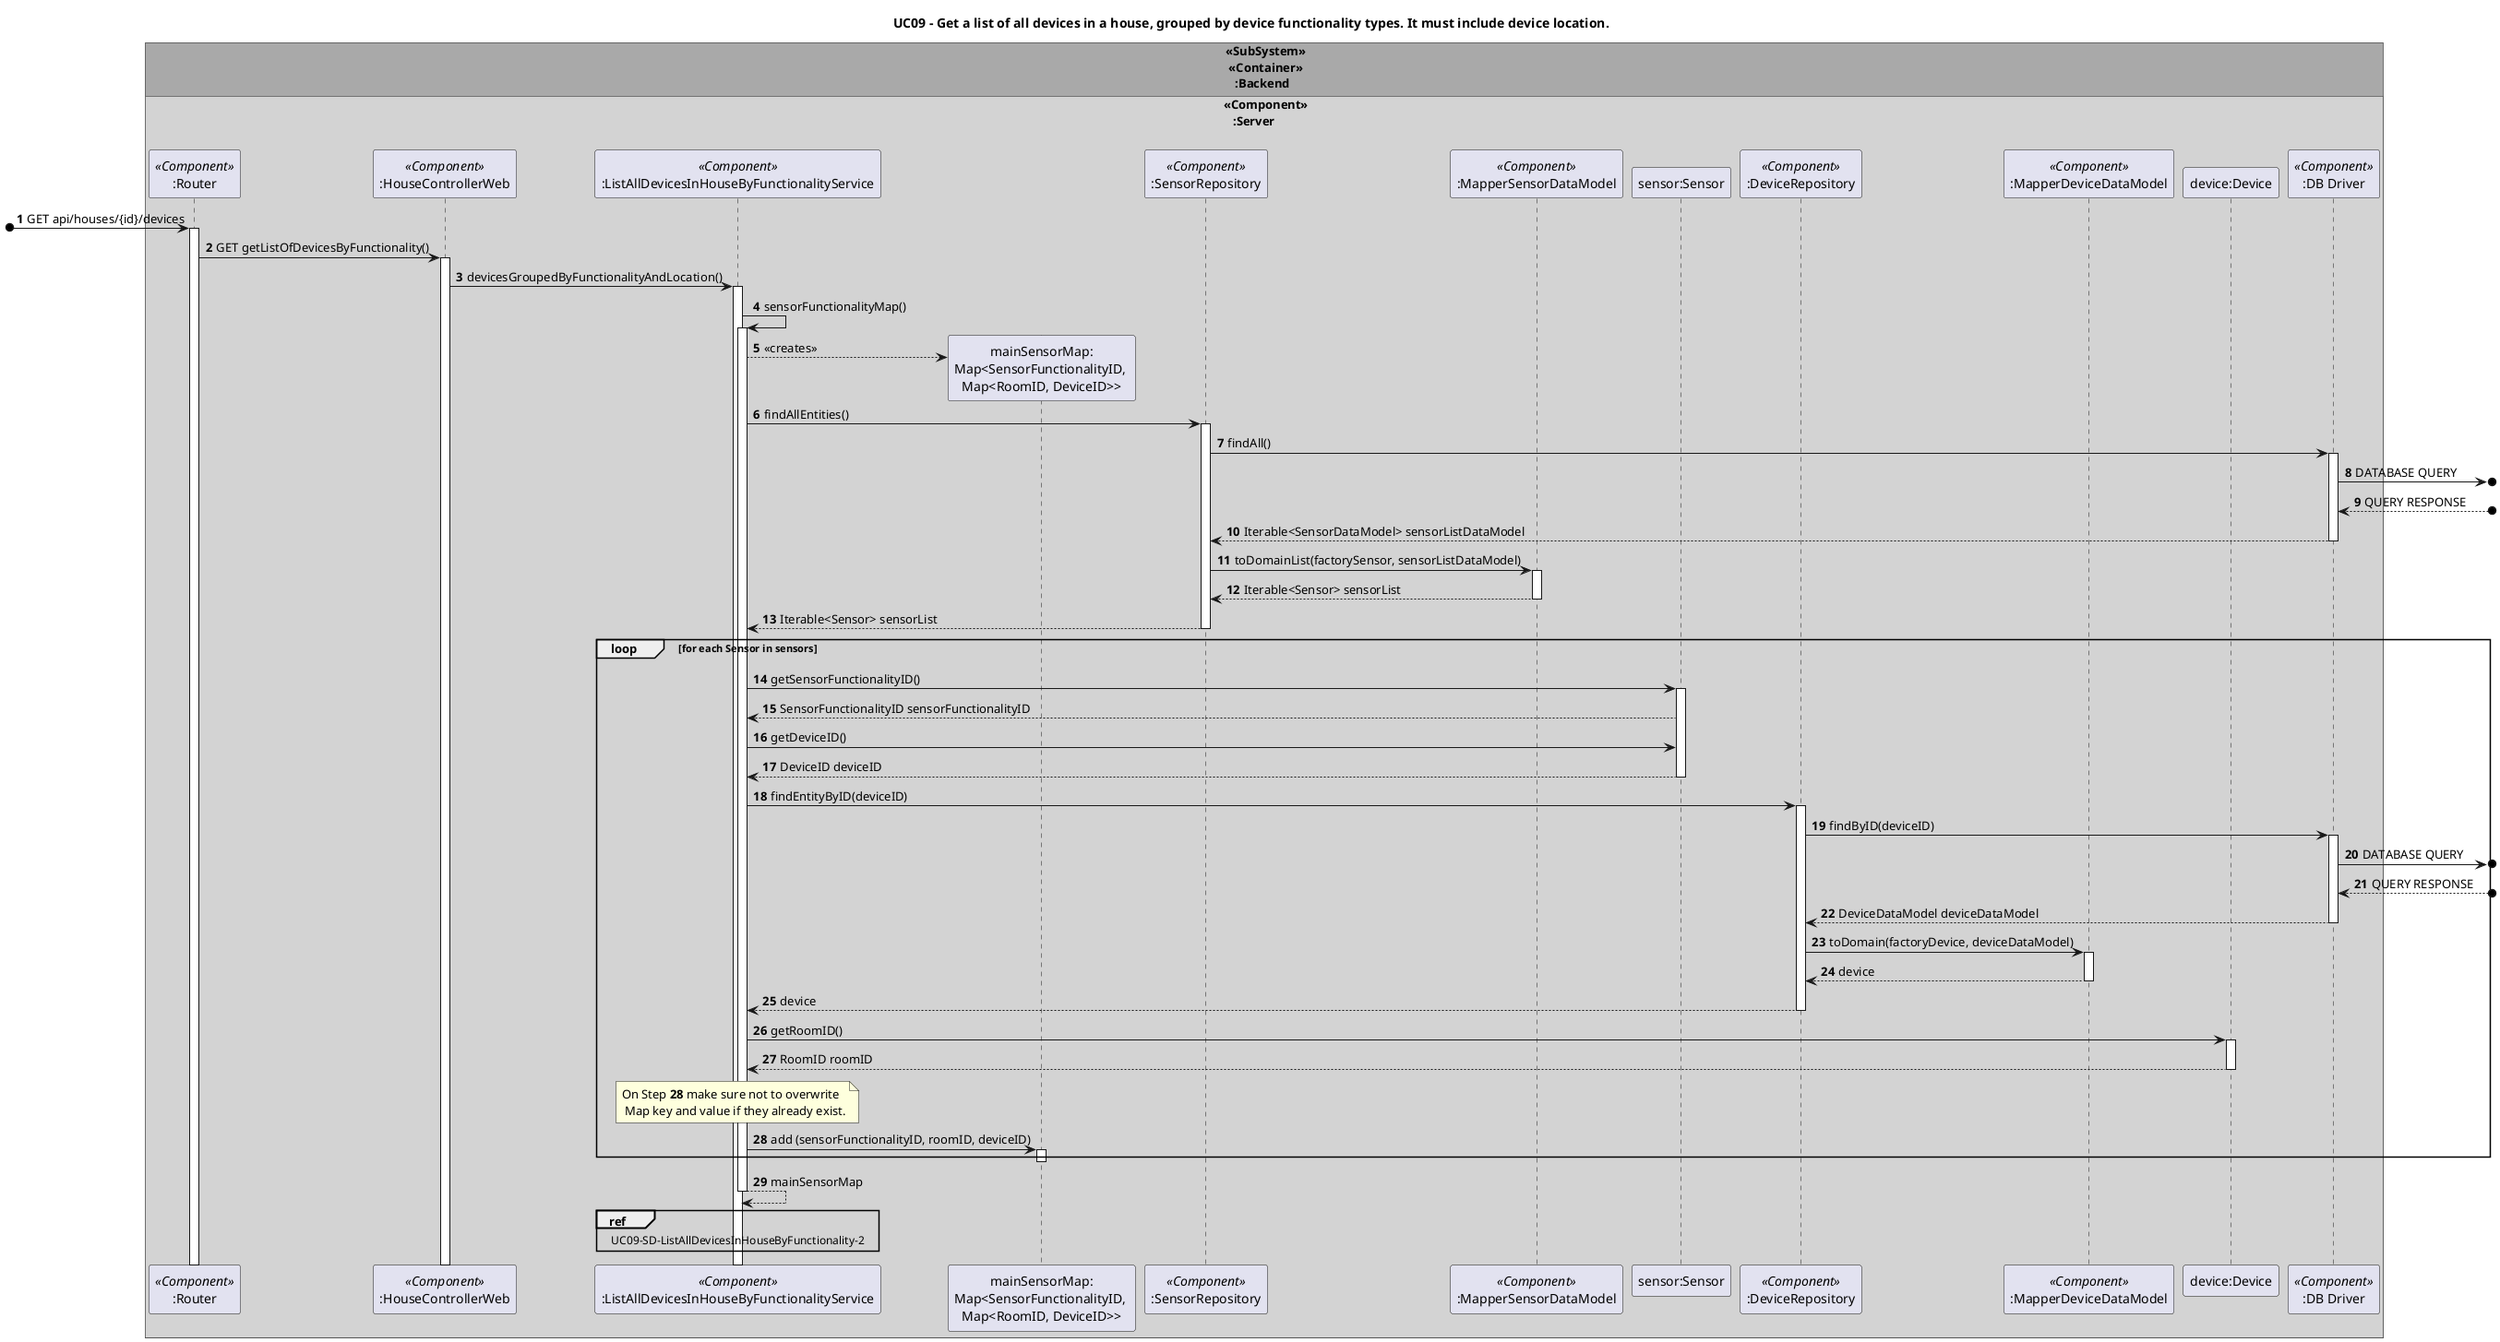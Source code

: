 @startuml
title UC09 - Get a list of all devices in a house, grouped by device functionality types. It must include device location.

autonumber

!pragma teoz true

box " <<SubSystem>>\n  <<Container>>\n    :Backend " #DarkGrey
box " <<Component>>\n    :Server" #LightGrey
participant ":Router" as Router <<Component>>

participant ":HouseControllerWeb" as US09Ctrl <<Component>>
participant ":ListAllDevicesInHouseByFunctionalityService" as HouseService <<Component>>
participant "mainSensorMap:\nMap<SensorFunctionalityID, \nMap<RoomID, DeviceID>>" as mainSensorMap
participant ":SensorRepository" as SensorRepository <<Component>>
participant ":MapperSensorDataModel" as MapperSensorDataModel <<Component>>
participant "sensor:Sensor" as Sensor
participant ":DeviceRepository" as DeviceRepository <<Component>>
participant ":MapperDeviceDataModel" as MapperDeviceDataModel <<Component>>
participant "device:Device" as Device

participant ":DB Driver" as DBDriver <<Component>>


[o-> Router: GET api/houses/{id}/devices
activate Router

'SECTION 1: CALL TO CONTROLLER AND CONTROLLER TO SERVICE'
Router -> US09Ctrl: GET getListOfDevicesByFunctionality()
activate US09Ctrl
US09Ctrl -> HouseService: devicesGroupedByFunctionalityAndLocation()
activate HouseService
'END SECTION'

'SECTION 2: ITERATE THROUGH SENSORS AND GROUP SENSORS BY FUNCTIONALITY'
HouseService -> HouseService: sensorFunctionalityMap()
    activate HouseService
        HouseService --> mainSensorMap**: <<creates>>
        HouseService -> SensorRepository: findAllEntities()
        activate SensorRepository
        SensorRepository -> DBDriver: findAll()
        activate DBDriver
        DBDriver ->o]: DATABASE QUERY
        DBDriver <--o]: QUERY RESPONSE
        DBDriver --> SensorRepository: Iterable<SensorDataModel> sensorListDataModel
        deactivate DBDriver
        SensorRepository -> MapperSensorDataModel: toDomainList(factorySensor, sensorListDataModel)
        activate MapperSensorDataModel
        MapperSensorDataModel --> SensorRepository: Iterable<Sensor> sensorList
        deactivate MapperSensorDataModel
        SensorRepository --> HouseService: Iterable<Sensor> sensorList
        deactivate SensorRepository
    'SECTION 2.1: LOOPING THROUGH EACH SENSOR'
    loop for each Sensor in sensors
        HouseService -> Sensor: getSensorFunctionalityID()
        activate Sensor
        Sensor --> HouseService: SensorFunctionalityID sensorFunctionalityID
        HouseService -> Sensor: getDeviceID()
        Sensor --> HouseService: DeviceID deviceID
        deactivate Sensor
        HouseService -> DeviceRepository: findEntityByID(deviceID)
        activate DeviceRepository
        DeviceRepository -> DBDriver: findByID(deviceID)
        activate DBDriver
        DBDriver ->o]: DATABASE QUERY
        DBDriver <--o]: QUERY RESPONSE
        DBDriver --> DeviceRepository: DeviceDataModel deviceDataModel
        deactivate DBDriver
        DeviceRepository -> MapperDeviceDataModel: toDomain(factoryDevice, deviceDataModel)
        activate MapperDeviceDataModel
        MapperDeviceDataModel --> DeviceRepository:  device
        deactivate MapperDeviceDataModel
        DeviceRepository --> HouseService:  device
        deactivate DeviceRepository
        HouseService -> Device: getRoomID()
        activate Device
        Device --> HouseService: RoomID roomID
        deactivate Device
        note over HouseService: On Step <b>28</b> make sure not to overwrite\n Map key and value if they already exist.
        HouseService -> mainSensorMap: add (sensorFunctionalityID, roomID, deviceID)
        activate mainSensorMap
        deactivate mainSensorMap
    end
HouseService --> HouseService: mainSensorMap
deactivate HouseService
     ref over HouseService
     UC09-SD-ListAllDevicesInHouseByFunctionality-2
     end ref

'END SECTION'
@enduml